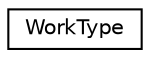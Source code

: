digraph "Graphical Class Hierarchy"
{
 // INTERACTIVE_SVG=YES
  edge [fontname="Helvetica",fontsize="10",labelfontname="Helvetica",labelfontsize="10"];
  node [fontname="Helvetica",fontsize="10",shape=record];
  rankdir="LR";
  Node1 [label="WorkType",height=0.2,width=0.4,color="black", fillcolor="white", style="filled",URL="$struct_work_type.html"];
}
